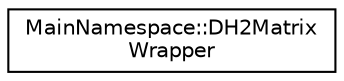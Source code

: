 digraph "Graphical Class Hierarchy"
{
 // INTERACTIVE_SVG=YES
 // LATEX_PDF_SIZE
  edge [fontname="Helvetica",fontsize="10",labelfontname="Helvetica",labelfontsize="10"];
  node [fontname="Helvetica",fontsize="10",shape=record];
  rankdir="LR";
  Node0 [label="MainNamespace::DH2Matrix\lWrapper",height=0.2,width=0.4,color="black", fillcolor="white", style="filled",URL="$class_main_namespace_1_1_d_h2_matrix_wrapper.html",tooltip=" "];
}
